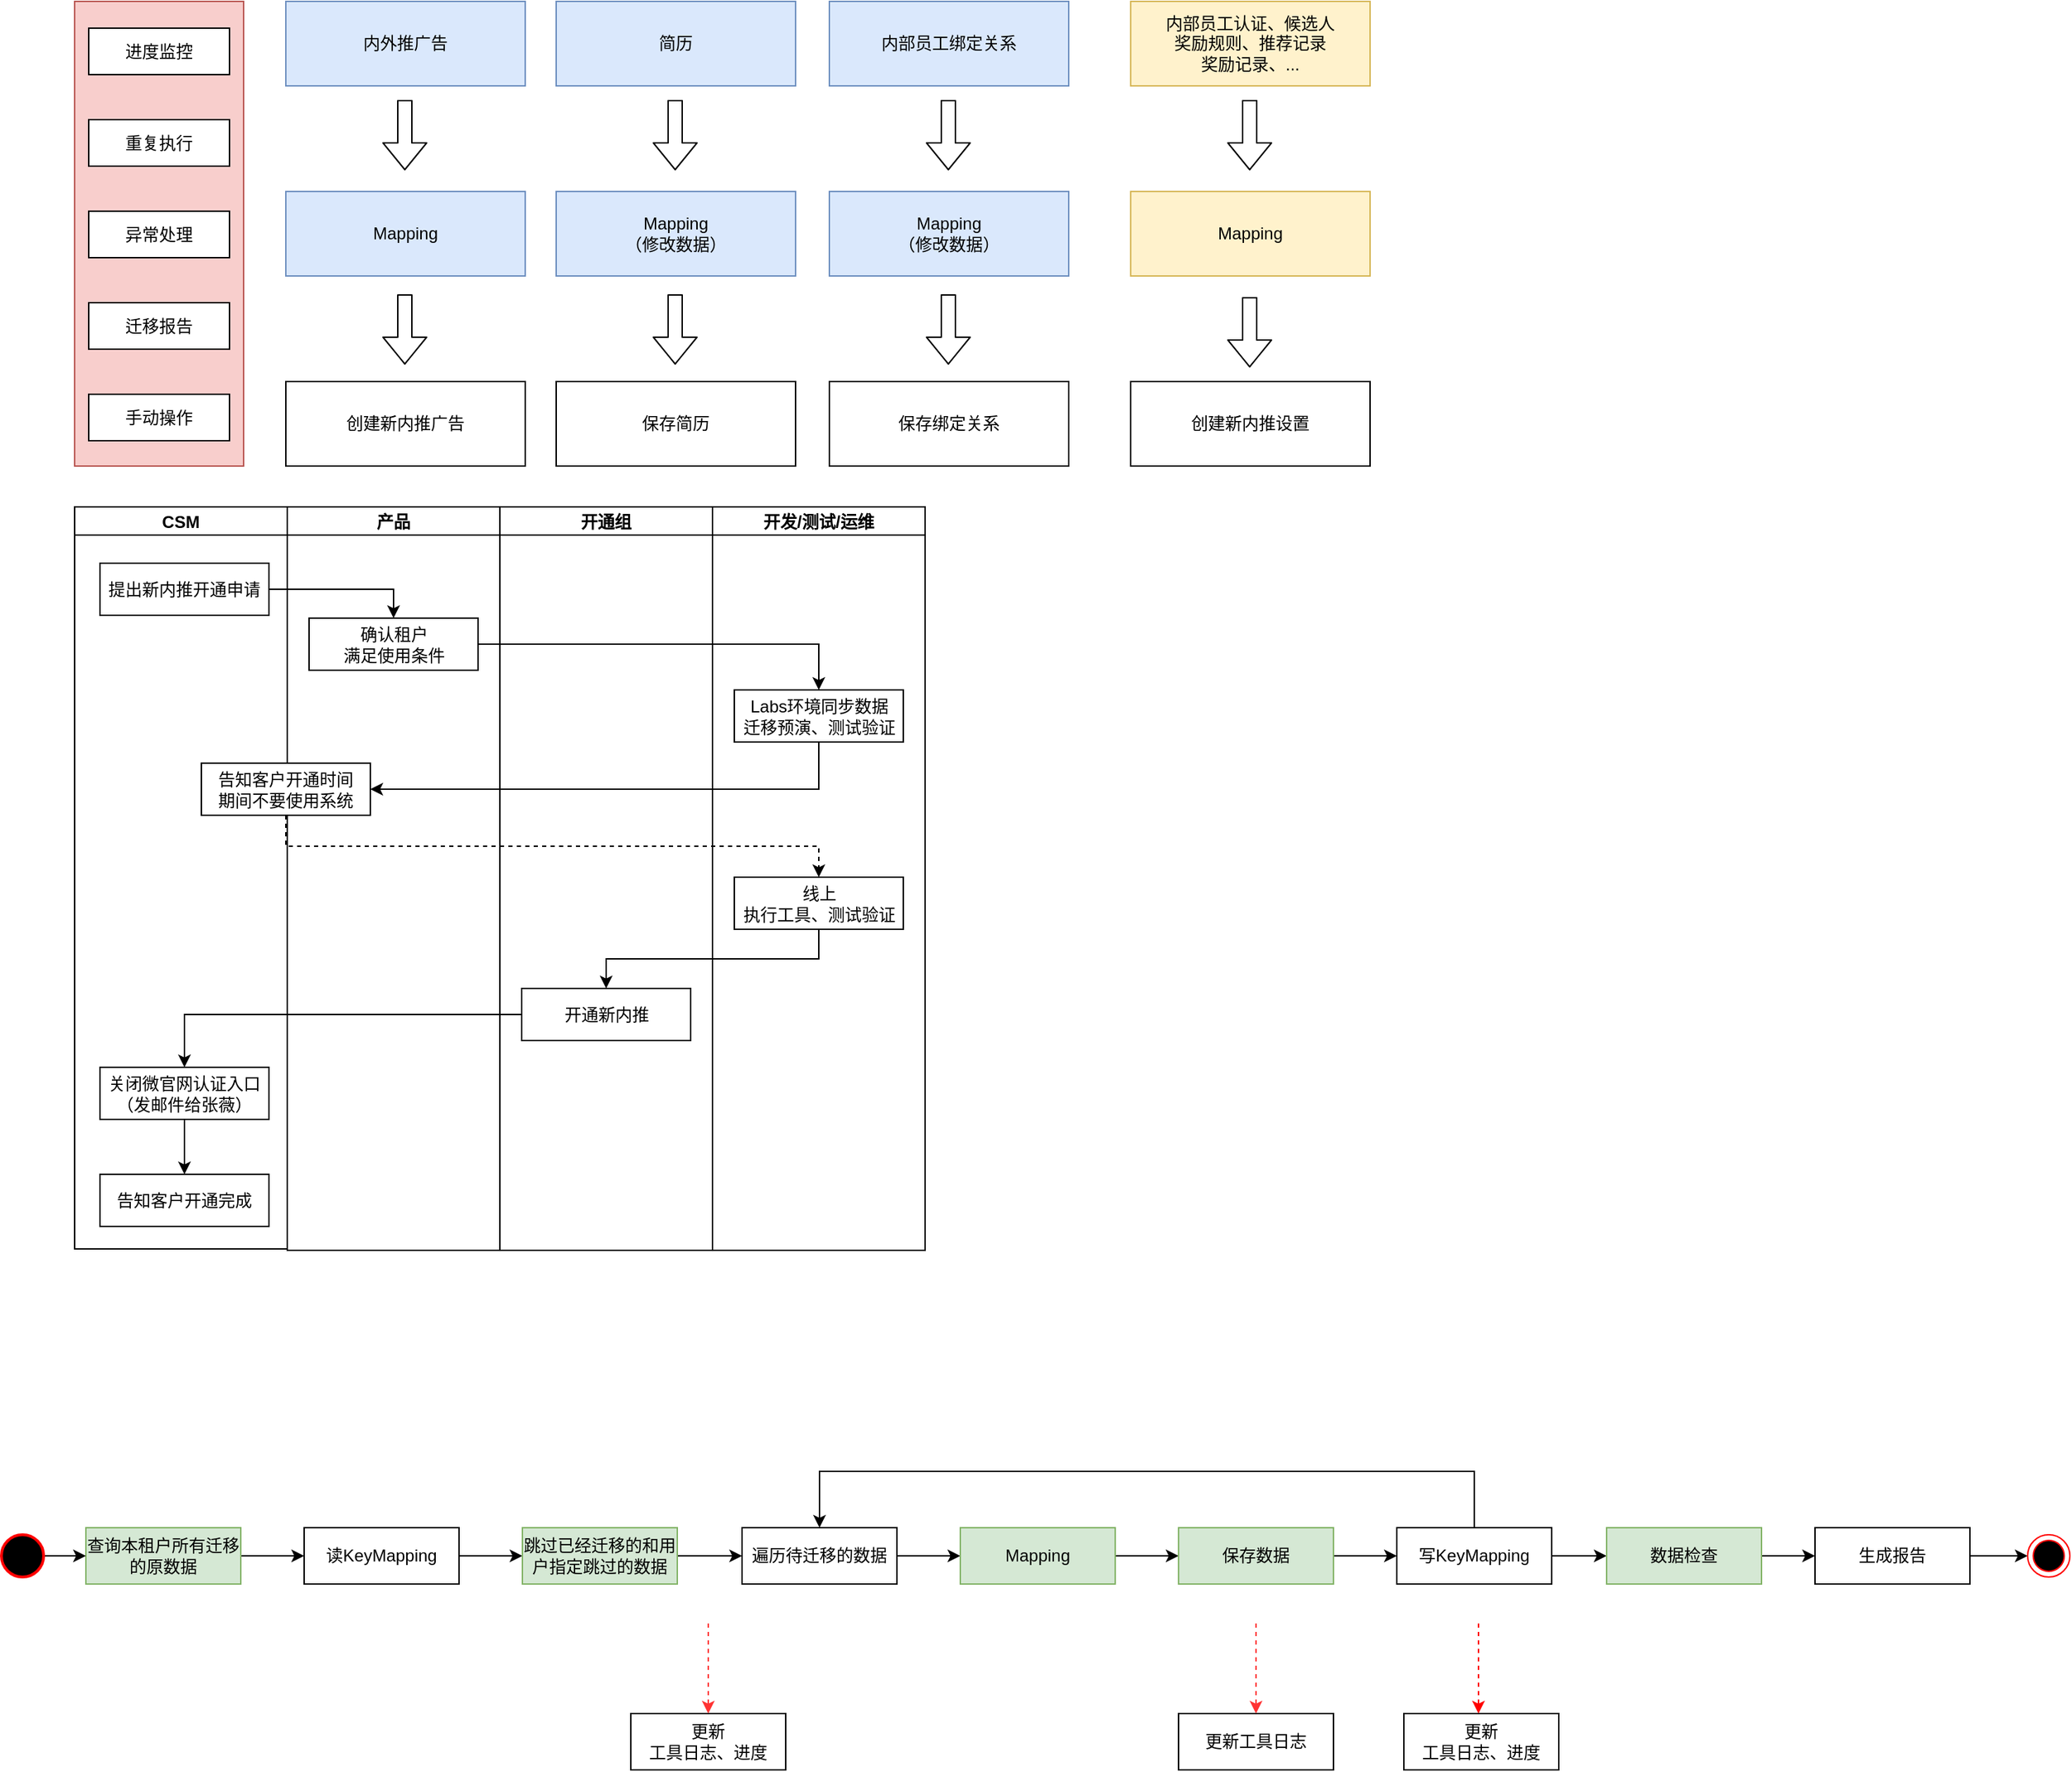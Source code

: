 <mxfile version="14.2.7" type="github">
  <diagram id="opj6cQ-oHb-ZNiN98mbR" name="Page-1">
    <mxGraphModel dx="1514" dy="762" grid="0" gridSize="10" guides="1" tooltips="1" connect="1" arrows="1" fold="1" page="1" pageScale="1" pageWidth="1654" pageHeight="2336" math="0" shadow="0">
      <root>
        <mxCell id="0" />
        <mxCell id="1" parent="0" />
        <mxCell id="UxDuM7FgH8RK6ok0w7r7-1" value="&lt;br&gt;&lt;br&gt;&lt;br&gt;&lt;br&gt;&lt;br&gt;&lt;br&gt;" style="rounded=0;whiteSpace=wrap;html=1;fillColor=#f8cecc;strokeColor=#b85450;" parent="1" vertex="1">
          <mxGeometry x="99" y="24" width="120" height="330" as="geometry" />
        </mxCell>
        <mxCell id="UxDuM7FgH8RK6ok0w7r7-2" value="内外推广告" style="rounded=0;whiteSpace=wrap;html=1;fillColor=#dae8fc;strokeColor=#6c8ebf;" parent="1" vertex="1">
          <mxGeometry x="249" y="24" width="170" height="60" as="geometry" />
        </mxCell>
        <mxCell id="UxDuM7FgH8RK6ok0w7r7-3" value="Mapping" style="rounded=0;whiteSpace=wrap;html=1;fillColor=#dae8fc;strokeColor=#6c8ebf;" parent="1" vertex="1">
          <mxGeometry x="249" y="159" width="170" height="60" as="geometry" />
        </mxCell>
        <mxCell id="UxDuM7FgH8RK6ok0w7r7-4" value="创建新内推广告" style="rounded=0;whiteSpace=wrap;html=1;" parent="1" vertex="1">
          <mxGeometry x="249" y="294" width="170" height="60" as="geometry" />
        </mxCell>
        <mxCell id="UxDuM7FgH8RK6ok0w7r7-8" value="内部员工认证、候选人&lt;br&gt;奖励规则、推荐记录&lt;br&gt;奖励记录、..." style="rounded=0;whiteSpace=wrap;html=1;fillColor=#fff2cc;strokeColor=#d6b656;" parent="1" vertex="1">
          <mxGeometry x="849" y="24" width="170" height="60" as="geometry" />
        </mxCell>
        <mxCell id="UxDuM7FgH8RK6ok0w7r7-9" value="Mapping" style="rounded=0;whiteSpace=wrap;html=1;fillColor=#fff2cc;strokeColor=#d6b656;" parent="1" vertex="1">
          <mxGeometry x="849" y="159" width="170" height="60" as="geometry" />
        </mxCell>
        <mxCell id="UxDuM7FgH8RK6ok0w7r7-10" value="创建新内推设置" style="rounded=0;whiteSpace=wrap;html=1;" parent="1" vertex="1">
          <mxGeometry x="849" y="294" width="170" height="60" as="geometry" />
        </mxCell>
        <mxCell id="UxDuM7FgH8RK6ok0w7r7-14" value="&lt;span&gt;进度监控&lt;/span&gt;" style="rounded=0;whiteSpace=wrap;html=1;" parent="1" vertex="1">
          <mxGeometry x="109" y="43" width="100" height="33" as="geometry" />
        </mxCell>
        <mxCell id="UxDuM7FgH8RK6ok0w7r7-15" value="重复执行" style="rounded=0;whiteSpace=wrap;html=1;" parent="1" vertex="1">
          <mxGeometry x="109" y="108" width="100" height="33" as="geometry" />
        </mxCell>
        <mxCell id="UxDuM7FgH8RK6ok0w7r7-16" value="异常处理" style="rounded=0;whiteSpace=wrap;html=1;" parent="1" vertex="1">
          <mxGeometry x="109" y="173" width="100" height="33" as="geometry" />
        </mxCell>
        <mxCell id="UxDuM7FgH8RK6ok0w7r7-17" value="迁移报告" style="rounded=0;whiteSpace=wrap;html=1;" parent="1" vertex="1">
          <mxGeometry x="109" y="238" width="100" height="33" as="geometry" />
        </mxCell>
        <mxCell id="UxDuM7FgH8RK6ok0w7r7-18" value="" style="shape=flexArrow;endArrow=classic;html=1;" parent="1" edge="1">
          <mxGeometry width="50" height="50" relative="1" as="geometry">
            <mxPoint x="333.5" y="94" as="sourcePoint" />
            <mxPoint x="333.5" y="144" as="targetPoint" />
          </mxGeometry>
        </mxCell>
        <mxCell id="UxDuM7FgH8RK6ok0w7r7-20" value="" style="shape=flexArrow;endArrow=classic;html=1;" parent="1" edge="1">
          <mxGeometry width="50" height="50" relative="1" as="geometry">
            <mxPoint x="933.5" y="94" as="sourcePoint" />
            <mxPoint x="933.5" y="144" as="targetPoint" />
          </mxGeometry>
        </mxCell>
        <mxCell id="UxDuM7FgH8RK6ok0w7r7-21" value="" style="shape=flexArrow;endArrow=classic;html=1;" parent="1" edge="1">
          <mxGeometry width="50" height="50" relative="1" as="geometry">
            <mxPoint x="333.5" y="232" as="sourcePoint" />
            <mxPoint x="333.5" y="282" as="targetPoint" />
          </mxGeometry>
        </mxCell>
        <mxCell id="UxDuM7FgH8RK6ok0w7r7-22" value="" style="shape=flexArrow;endArrow=classic;html=1;" parent="1" edge="1">
          <mxGeometry width="50" height="50" relative="1" as="geometry">
            <mxPoint x="933.5" y="234" as="sourcePoint" />
            <mxPoint x="933.5" y="284" as="targetPoint" />
          </mxGeometry>
        </mxCell>
        <mxCell id="nGThB-1KO8apslphqAMO-1" value="CSM" style="swimlane;startSize=20;" parent="1" vertex="1">
          <mxGeometry x="99" y="383" width="151" height="527" as="geometry" />
        </mxCell>
        <mxCell id="nGThB-1KO8apslphqAMO-6" value="提出新内推开通申请" style="rounded=0;whiteSpace=wrap;html=1;" parent="nGThB-1KO8apslphqAMO-1" vertex="1">
          <mxGeometry x="18" y="40" width="120" height="37" as="geometry" />
        </mxCell>
        <mxCell id="nGThB-1KO8apslphqAMO-26" style="edgeStyle=orthogonalEdgeStyle;rounded=0;orthogonalLoop=1;jettySize=auto;html=1;exitX=0.5;exitY=1;exitDx=0;exitDy=0;" parent="nGThB-1KO8apslphqAMO-1" source="nGThB-1KO8apslphqAMO-23" target="nGThB-1KO8apslphqAMO-25" edge="1">
          <mxGeometry relative="1" as="geometry" />
        </mxCell>
        <mxCell id="nGThB-1KO8apslphqAMO-23" value="关闭微官网认证入口&lt;br&gt;（发邮件给张薇）" style="rounded=0;whiteSpace=wrap;html=1;" parent="nGThB-1KO8apslphqAMO-1" vertex="1">
          <mxGeometry x="18" y="398" width="120" height="37" as="geometry" />
        </mxCell>
        <mxCell id="nGThB-1KO8apslphqAMO-25" value="告知客户开通完成" style="rounded=0;whiteSpace=wrap;html=1;" parent="nGThB-1KO8apslphqAMO-1" vertex="1">
          <mxGeometry x="18" y="474" width="120" height="37" as="geometry" />
        </mxCell>
        <mxCell id="nGThB-1KO8apslphqAMO-3" value="产品" style="swimlane;startSize=20;" parent="1" vertex="1">
          <mxGeometry x="250" y="383" width="151" height="528" as="geometry" />
        </mxCell>
        <mxCell id="nGThB-1KO8apslphqAMO-16" value="确认租户&lt;br&gt;满足使用条件" style="rounded=0;whiteSpace=wrap;html=1;" parent="nGThB-1KO8apslphqAMO-3" vertex="1">
          <mxGeometry x="15.5" y="79" width="120" height="37" as="geometry" />
        </mxCell>
        <mxCell id="nGThB-1KO8apslphqAMO-4" value="开通组" style="swimlane;startSize=20;" parent="1" vertex="1">
          <mxGeometry x="401" y="383" width="151" height="528" as="geometry" />
        </mxCell>
        <mxCell id="nGThB-1KO8apslphqAMO-21" value="开通新内推" style="rounded=0;whiteSpace=wrap;html=1;" parent="nGThB-1KO8apslphqAMO-4" vertex="1">
          <mxGeometry x="15.5" y="342" width="120" height="37" as="geometry" />
        </mxCell>
        <mxCell id="nGThB-1KO8apslphqAMO-5" value="开发/测试/运维" style="swimlane;startSize=20;" parent="1" vertex="1">
          <mxGeometry x="552" y="383" width="151" height="528" as="geometry" />
        </mxCell>
        <mxCell id="nGThB-1KO8apslphqAMO-12" value="Labs环境同步数据&lt;br&gt;迁移预演、测试验证" style="rounded=0;whiteSpace=wrap;html=1;" parent="nGThB-1KO8apslphqAMO-5" vertex="1">
          <mxGeometry x="15.5" y="130" width="120" height="37" as="geometry" />
        </mxCell>
        <mxCell id="nGThB-1KO8apslphqAMO-19" value="线上&lt;br&gt;执行工具、测试验证" style="rounded=0;whiteSpace=wrap;html=1;" parent="nGThB-1KO8apslphqAMO-5" vertex="1">
          <mxGeometry x="15.5" y="263" width="120" height="37" as="geometry" />
        </mxCell>
        <mxCell id="nGThB-1KO8apslphqAMO-14" style="edgeStyle=orthogonalEdgeStyle;rounded=0;orthogonalLoop=1;jettySize=auto;html=1;exitX=0.5;exitY=1;exitDx=0;exitDy=0;entryX=1;entryY=0.5;entryDx=0;entryDy=0;" parent="1" source="nGThB-1KO8apslphqAMO-12" target="nGThB-1KO8apslphqAMO-11" edge="1">
          <mxGeometry relative="1" as="geometry" />
        </mxCell>
        <mxCell id="nGThB-1KO8apslphqAMO-15" style="edgeStyle=orthogonalEdgeStyle;rounded=0;orthogonalLoop=1;jettySize=auto;html=1;exitX=1;exitY=0.5;exitDx=0;exitDy=0;" parent="1" source="nGThB-1KO8apslphqAMO-6" target="nGThB-1KO8apslphqAMO-16" edge="1">
          <mxGeometry relative="1" as="geometry">
            <mxPoint x="325.5" y="473" as="targetPoint" />
          </mxGeometry>
        </mxCell>
        <mxCell id="nGThB-1KO8apslphqAMO-18" style="edgeStyle=orthogonalEdgeStyle;rounded=0;orthogonalLoop=1;jettySize=auto;html=1;exitX=1;exitY=0.5;exitDx=0;exitDy=0;" parent="1" source="nGThB-1KO8apslphqAMO-16" target="nGThB-1KO8apslphqAMO-12" edge="1">
          <mxGeometry relative="1" as="geometry">
            <mxPoint x="611" y="596" as="targetPoint" />
          </mxGeometry>
        </mxCell>
        <mxCell id="nGThB-1KO8apslphqAMO-20" style="edgeStyle=orthogonalEdgeStyle;rounded=0;orthogonalLoop=1;jettySize=auto;html=1;exitX=0.5;exitY=1;exitDx=0;exitDy=0;dashed=1;" parent="1" source="nGThB-1KO8apslphqAMO-11" target="nGThB-1KO8apslphqAMO-19" edge="1">
          <mxGeometry relative="1" as="geometry" />
        </mxCell>
        <mxCell id="nGThB-1KO8apslphqAMO-11" value="告知客户开通时间&lt;br&gt;期间不要使用系统" style="rounded=0;whiteSpace=wrap;html=1;" parent="1" vertex="1">
          <mxGeometry x="189" y="565" width="120" height="37" as="geometry" />
        </mxCell>
        <mxCell id="nGThB-1KO8apslphqAMO-22" style="edgeStyle=orthogonalEdgeStyle;rounded=0;orthogonalLoop=1;jettySize=auto;html=1;exitX=0.5;exitY=1;exitDx=0;exitDy=0;entryX=0.5;entryY=0;entryDx=0;entryDy=0;" parent="1" source="nGThB-1KO8apslphqAMO-19" target="nGThB-1KO8apslphqAMO-21" edge="1">
          <mxGeometry relative="1" as="geometry" />
        </mxCell>
        <mxCell id="nGThB-1KO8apslphqAMO-24" style="edgeStyle=orthogonalEdgeStyle;rounded=0;orthogonalLoop=1;jettySize=auto;html=1;exitX=0;exitY=0.5;exitDx=0;exitDy=0;entryX=0.5;entryY=0;entryDx=0;entryDy=0;" parent="1" source="nGThB-1KO8apslphqAMO-21" target="nGThB-1KO8apslphqAMO-23" edge="1">
          <mxGeometry relative="1" as="geometry" />
        </mxCell>
        <mxCell id="nGThB-1KO8apslphqAMO-28" value="简历" style="rounded=0;whiteSpace=wrap;html=1;fillColor=#dae8fc;strokeColor=#6c8ebf;" parent="1" vertex="1">
          <mxGeometry x="441" y="24" width="170" height="60" as="geometry" />
        </mxCell>
        <mxCell id="nGThB-1KO8apslphqAMO-29" value="Mapping&lt;br&gt;（修改数据）" style="rounded=0;whiteSpace=wrap;html=1;fillColor=#dae8fc;strokeColor=#6c8ebf;" parent="1" vertex="1">
          <mxGeometry x="441" y="159" width="170" height="60" as="geometry" />
        </mxCell>
        <mxCell id="nGThB-1KO8apslphqAMO-30" value="保存简历" style="rounded=0;whiteSpace=wrap;html=1;" parent="1" vertex="1">
          <mxGeometry x="441" y="294" width="170" height="60" as="geometry" />
        </mxCell>
        <mxCell id="nGThB-1KO8apslphqAMO-31" value="" style="shape=flexArrow;endArrow=classic;html=1;" parent="1" edge="1">
          <mxGeometry width="50" height="50" relative="1" as="geometry">
            <mxPoint x="525.5" y="94" as="sourcePoint" />
            <mxPoint x="525.5" y="144" as="targetPoint" />
          </mxGeometry>
        </mxCell>
        <mxCell id="nGThB-1KO8apslphqAMO-32" value="" style="shape=flexArrow;endArrow=classic;html=1;" parent="1" edge="1">
          <mxGeometry width="50" height="50" relative="1" as="geometry">
            <mxPoint x="525.5" y="232" as="sourcePoint" />
            <mxPoint x="525.5" y="282" as="targetPoint" />
          </mxGeometry>
        </mxCell>
        <mxCell id="nGThB-1KO8apslphqAMO-33" value="内部员工绑定关系" style="rounded=0;whiteSpace=wrap;html=1;fillColor=#dae8fc;strokeColor=#6c8ebf;" parent="1" vertex="1">
          <mxGeometry x="635" y="24" width="170" height="60" as="geometry" />
        </mxCell>
        <mxCell id="nGThB-1KO8apslphqAMO-34" value="Mapping&lt;br&gt;（修改数据）" style="rounded=0;whiteSpace=wrap;html=1;fillColor=#dae8fc;strokeColor=#6c8ebf;" parent="1" vertex="1">
          <mxGeometry x="635" y="159" width="170" height="60" as="geometry" />
        </mxCell>
        <mxCell id="nGThB-1KO8apslphqAMO-35" value="保存绑定关系" style="rounded=0;whiteSpace=wrap;html=1;" parent="1" vertex="1">
          <mxGeometry x="635" y="294" width="170" height="60" as="geometry" />
        </mxCell>
        <mxCell id="nGThB-1KO8apslphqAMO-36" value="" style="shape=flexArrow;endArrow=classic;html=1;" parent="1" edge="1">
          <mxGeometry width="50" height="50" relative="1" as="geometry">
            <mxPoint x="719.5" y="94" as="sourcePoint" />
            <mxPoint x="719.5" y="144" as="targetPoint" />
          </mxGeometry>
        </mxCell>
        <mxCell id="nGThB-1KO8apslphqAMO-37" value="" style="shape=flexArrow;endArrow=classic;html=1;" parent="1" edge="1">
          <mxGeometry width="50" height="50" relative="1" as="geometry">
            <mxPoint x="719.5" y="232" as="sourcePoint" />
            <mxPoint x="719.5" y="282" as="targetPoint" />
          </mxGeometry>
        </mxCell>
        <mxCell id="iy9tmgpQ-czvoUK4RxBA-36" style="edgeStyle=orthogonalEdgeStyle;rounded=0;orthogonalLoop=1;jettySize=auto;html=1;exitX=1;exitY=0.5;exitDx=0;exitDy=0;" edge="1" parent="1" source="iy9tmgpQ-czvoUK4RxBA-3" target="iy9tmgpQ-czvoUK4RxBA-9">
          <mxGeometry relative="1" as="geometry" />
        </mxCell>
        <mxCell id="iy9tmgpQ-czvoUK4RxBA-3" value="查询本租户所有迁移的原数据" style="rounded=0;whiteSpace=wrap;html=1;fillColor=#d5e8d4;strokeColor=#82b366;" vertex="1" parent="1">
          <mxGeometry x="107" y="1108" width="110" height="40" as="geometry" />
        </mxCell>
        <mxCell id="iy9tmgpQ-czvoUK4RxBA-37" style="edgeStyle=orthogonalEdgeStyle;rounded=0;orthogonalLoop=1;jettySize=auto;html=1;exitX=1;exitY=0.5;exitDx=0;exitDy=0;" edge="1" parent="1" source="iy9tmgpQ-czvoUK4RxBA-9" target="iy9tmgpQ-czvoUK4RxBA-35">
          <mxGeometry relative="1" as="geometry" />
        </mxCell>
        <mxCell id="iy9tmgpQ-czvoUK4RxBA-9" value="读KeyMapping" style="rounded=0;whiteSpace=wrap;html=1;" vertex="1" parent="1">
          <mxGeometry x="262" y="1108" width="110" height="40" as="geometry" />
        </mxCell>
        <mxCell id="iy9tmgpQ-czvoUK4RxBA-40" style="edgeStyle=orthogonalEdgeStyle;rounded=0;orthogonalLoop=1;jettySize=auto;html=1;exitX=1;exitY=0.5;exitDx=0;exitDy=0;" edge="1" parent="1" source="iy9tmgpQ-czvoUK4RxBA-15" target="iy9tmgpQ-czvoUK4RxBA-16">
          <mxGeometry relative="1" as="geometry" />
        </mxCell>
        <mxCell id="iy9tmgpQ-czvoUK4RxBA-15" value="遍历待迁移的数据" style="rounded=0;whiteSpace=wrap;html=1;" vertex="1" parent="1">
          <mxGeometry x="573" y="1108" width="110" height="40" as="geometry" />
        </mxCell>
        <mxCell id="iy9tmgpQ-czvoUK4RxBA-41" style="edgeStyle=orthogonalEdgeStyle;rounded=0;orthogonalLoop=1;jettySize=auto;html=1;exitX=1;exitY=0.5;exitDx=0;exitDy=0;" edge="1" parent="1" source="iy9tmgpQ-czvoUK4RxBA-16" target="iy9tmgpQ-czvoUK4RxBA-18">
          <mxGeometry relative="1" as="geometry" />
        </mxCell>
        <mxCell id="iy9tmgpQ-czvoUK4RxBA-16" value="Mapping" style="rounded=0;whiteSpace=wrap;html=1;fillColor=#d5e8d4;strokeColor=#82b366;" vertex="1" parent="1">
          <mxGeometry x="728" y="1108" width="110" height="40" as="geometry" />
        </mxCell>
        <mxCell id="iy9tmgpQ-czvoUK4RxBA-42" style="edgeStyle=orthogonalEdgeStyle;rounded=0;orthogonalLoop=1;jettySize=auto;html=1;exitX=1;exitY=0.5;exitDx=0;exitDy=0;" edge="1" parent="1" source="iy9tmgpQ-czvoUK4RxBA-18" target="iy9tmgpQ-czvoUK4RxBA-19">
          <mxGeometry relative="1" as="geometry" />
        </mxCell>
        <mxCell id="iy9tmgpQ-czvoUK4RxBA-18" value="保存数据" style="rounded=0;whiteSpace=wrap;html=1;fillColor=#d5e8d4;strokeColor=#82b366;" vertex="1" parent="1">
          <mxGeometry x="883" y="1108" width="110" height="40" as="geometry" />
        </mxCell>
        <mxCell id="iy9tmgpQ-czvoUK4RxBA-54" style="edgeStyle=orthogonalEdgeStyle;rounded=0;orthogonalLoop=1;jettySize=auto;html=1;exitX=0.5;exitY=0;exitDx=0;exitDy=0;entryX=0.5;entryY=0;entryDx=0;entryDy=0;" edge="1" parent="1" source="iy9tmgpQ-czvoUK4RxBA-19" target="iy9tmgpQ-czvoUK4RxBA-15">
          <mxGeometry relative="1" as="geometry">
            <Array as="points">
              <mxPoint x="1093" y="1068" />
              <mxPoint x="628" y="1068" />
            </Array>
          </mxGeometry>
        </mxCell>
        <mxCell id="iy9tmgpQ-czvoUK4RxBA-61" value="" style="edgeStyle=orthogonalEdgeStyle;rounded=0;orthogonalLoop=1;jettySize=auto;html=1;" edge="1" parent="1" source="iy9tmgpQ-czvoUK4RxBA-19" target="iy9tmgpQ-czvoUK4RxBA-60">
          <mxGeometry relative="1" as="geometry" />
        </mxCell>
        <mxCell id="iy9tmgpQ-czvoUK4RxBA-19" value="写KeyMapping" style="rounded=0;whiteSpace=wrap;html=1;" vertex="1" parent="1">
          <mxGeometry x="1038" y="1108" width="110" height="40" as="geometry" />
        </mxCell>
        <mxCell id="iy9tmgpQ-czvoUK4RxBA-38" style="edgeStyle=orthogonalEdgeStyle;rounded=0;orthogonalLoop=1;jettySize=auto;html=1;exitX=1;exitY=0.5;exitDx=0;exitDy=0;" edge="1" parent="1" source="iy9tmgpQ-czvoUK4RxBA-35" target="iy9tmgpQ-czvoUK4RxBA-15">
          <mxGeometry relative="1" as="geometry">
            <mxPoint x="572" y="1128" as="targetPoint" />
          </mxGeometry>
        </mxCell>
        <mxCell id="iy9tmgpQ-czvoUK4RxBA-35" value="&lt;span&gt;跳过已经迁移的和用户指定跳过的数据&lt;/span&gt;" style="rounded=0;whiteSpace=wrap;html=1;fillColor=#d5e8d4;strokeColor=#82b366;" vertex="1" parent="1">
          <mxGeometry x="417" y="1108" width="110" height="40" as="geometry" />
        </mxCell>
        <mxCell id="iy9tmgpQ-czvoUK4RxBA-49" style="edgeStyle=orthogonalEdgeStyle;rounded=0;orthogonalLoop=1;jettySize=auto;html=1;exitX=1;exitY=0.5;exitDx=0;exitDy=0;entryX=0;entryY=0.5;entryDx=0;entryDy=0;" edge="1" parent="1" source="iy9tmgpQ-czvoUK4RxBA-44" target="iy9tmgpQ-czvoUK4RxBA-48">
          <mxGeometry relative="1" as="geometry" />
        </mxCell>
        <mxCell id="iy9tmgpQ-czvoUK4RxBA-44" value="生成报告" style="rounded=0;whiteSpace=wrap;html=1;" vertex="1" parent="1">
          <mxGeometry x="1335" y="1108" width="110" height="40" as="geometry" />
        </mxCell>
        <mxCell id="iy9tmgpQ-czvoUK4RxBA-47" style="edgeStyle=orthogonalEdgeStyle;rounded=0;orthogonalLoop=1;jettySize=auto;html=1;exitX=1;exitY=0.5;exitDx=0;exitDy=0;exitPerimeter=0;" edge="1" parent="1" source="iy9tmgpQ-czvoUK4RxBA-46" target="iy9tmgpQ-czvoUK4RxBA-3">
          <mxGeometry relative="1" as="geometry" />
        </mxCell>
        <mxCell id="iy9tmgpQ-czvoUK4RxBA-46" value="" style="strokeWidth=2;html=1;shape=mxgraph.flowchart.start_2;whiteSpace=wrap;strokeColor=#FF0000;fillColor=#000000;" vertex="1" parent="1">
          <mxGeometry x="47" y="1113" width="30" height="30" as="geometry" />
        </mxCell>
        <mxCell id="iy9tmgpQ-czvoUK4RxBA-48" value="" style="ellipse;html=1;shape=endState;fillColor=#000000;strokeColor=#ff0000;" vertex="1" parent="1">
          <mxGeometry x="1486" y="1113" width="30" height="30" as="geometry" />
        </mxCell>
        <mxCell id="iy9tmgpQ-czvoUK4RxBA-51" value="更新&lt;br&gt;工具日志、进度" style="rounded=0;whiteSpace=wrap;html=1;" vertex="1" parent="1">
          <mxGeometry x="494" y="1240" width="110" height="40" as="geometry" />
        </mxCell>
        <mxCell id="iy9tmgpQ-czvoUK4RxBA-52" value="更新&lt;br&gt;工具日志、进度" style="rounded=0;whiteSpace=wrap;html=1;" vertex="1" parent="1">
          <mxGeometry x="1043" y="1240" width="110" height="40" as="geometry" />
        </mxCell>
        <mxCell id="iy9tmgpQ-czvoUK4RxBA-53" style="edgeStyle=orthogonalEdgeStyle;rounded=0;orthogonalLoop=1;jettySize=auto;html=1;entryX=0.5;entryY=0;entryDx=0;entryDy=0;dashed=1;strokeColor=#FF3333;" edge="1" parent="1" target="iy9tmgpQ-czvoUK4RxBA-51">
          <mxGeometry relative="1" as="geometry">
            <mxPoint x="549" y="1176" as="sourcePoint" />
            <mxPoint x="582" y="1176" as="targetPoint" />
            <Array as="points">
              <mxPoint x="549" y="1176" />
            </Array>
          </mxGeometry>
        </mxCell>
        <mxCell id="iy9tmgpQ-czvoUK4RxBA-55" style="edgeStyle=orthogonalEdgeStyle;rounded=0;orthogonalLoop=1;jettySize=auto;html=1;entryX=0.5;entryY=0;entryDx=0;entryDy=0;dashed=1;strokeColor=#FF0000;" edge="1" parent="1">
          <mxGeometry relative="1" as="geometry">
            <mxPoint x="1096" y="1176" as="sourcePoint" />
            <mxPoint x="1096" y="1240" as="targetPoint" />
            <Array as="points">
              <mxPoint x="1096" y="1176" />
            </Array>
          </mxGeometry>
        </mxCell>
        <mxCell id="iy9tmgpQ-czvoUK4RxBA-57" value="更新工具日志" style="rounded=0;whiteSpace=wrap;html=1;" vertex="1" parent="1">
          <mxGeometry x="883" y="1240" width="110" height="40" as="geometry" />
        </mxCell>
        <mxCell id="iy9tmgpQ-czvoUK4RxBA-58" style="edgeStyle=orthogonalEdgeStyle;rounded=0;orthogonalLoop=1;jettySize=auto;html=1;entryX=0.5;entryY=0;entryDx=0;entryDy=0;dashed=1;strokeColor=#FF3333;" edge="1" parent="1" target="iy9tmgpQ-czvoUK4RxBA-57">
          <mxGeometry relative="1" as="geometry">
            <mxPoint x="938" y="1176" as="sourcePoint" />
            <mxPoint x="971" y="1176" as="targetPoint" />
            <Array as="points">
              <mxPoint x="938" y="1176" />
            </Array>
          </mxGeometry>
        </mxCell>
        <mxCell id="iy9tmgpQ-czvoUK4RxBA-59" value="手动操作" style="rounded=0;whiteSpace=wrap;html=1;" vertex="1" parent="1">
          <mxGeometry x="109" y="303" width="100" height="33" as="geometry" />
        </mxCell>
        <mxCell id="iy9tmgpQ-czvoUK4RxBA-62" value="" style="edgeStyle=orthogonalEdgeStyle;rounded=0;orthogonalLoop=1;jettySize=auto;html=1;" edge="1" parent="1" source="iy9tmgpQ-czvoUK4RxBA-60" target="iy9tmgpQ-czvoUK4RxBA-44">
          <mxGeometry relative="1" as="geometry" />
        </mxCell>
        <mxCell id="iy9tmgpQ-czvoUK4RxBA-60" value="数据检查" style="rounded=0;whiteSpace=wrap;html=1;fillColor=#d5e8d4;strokeColor=#82b366;" vertex="1" parent="1">
          <mxGeometry x="1187" y="1108" width="110" height="40" as="geometry" />
        </mxCell>
      </root>
    </mxGraphModel>
  </diagram>
</mxfile>
